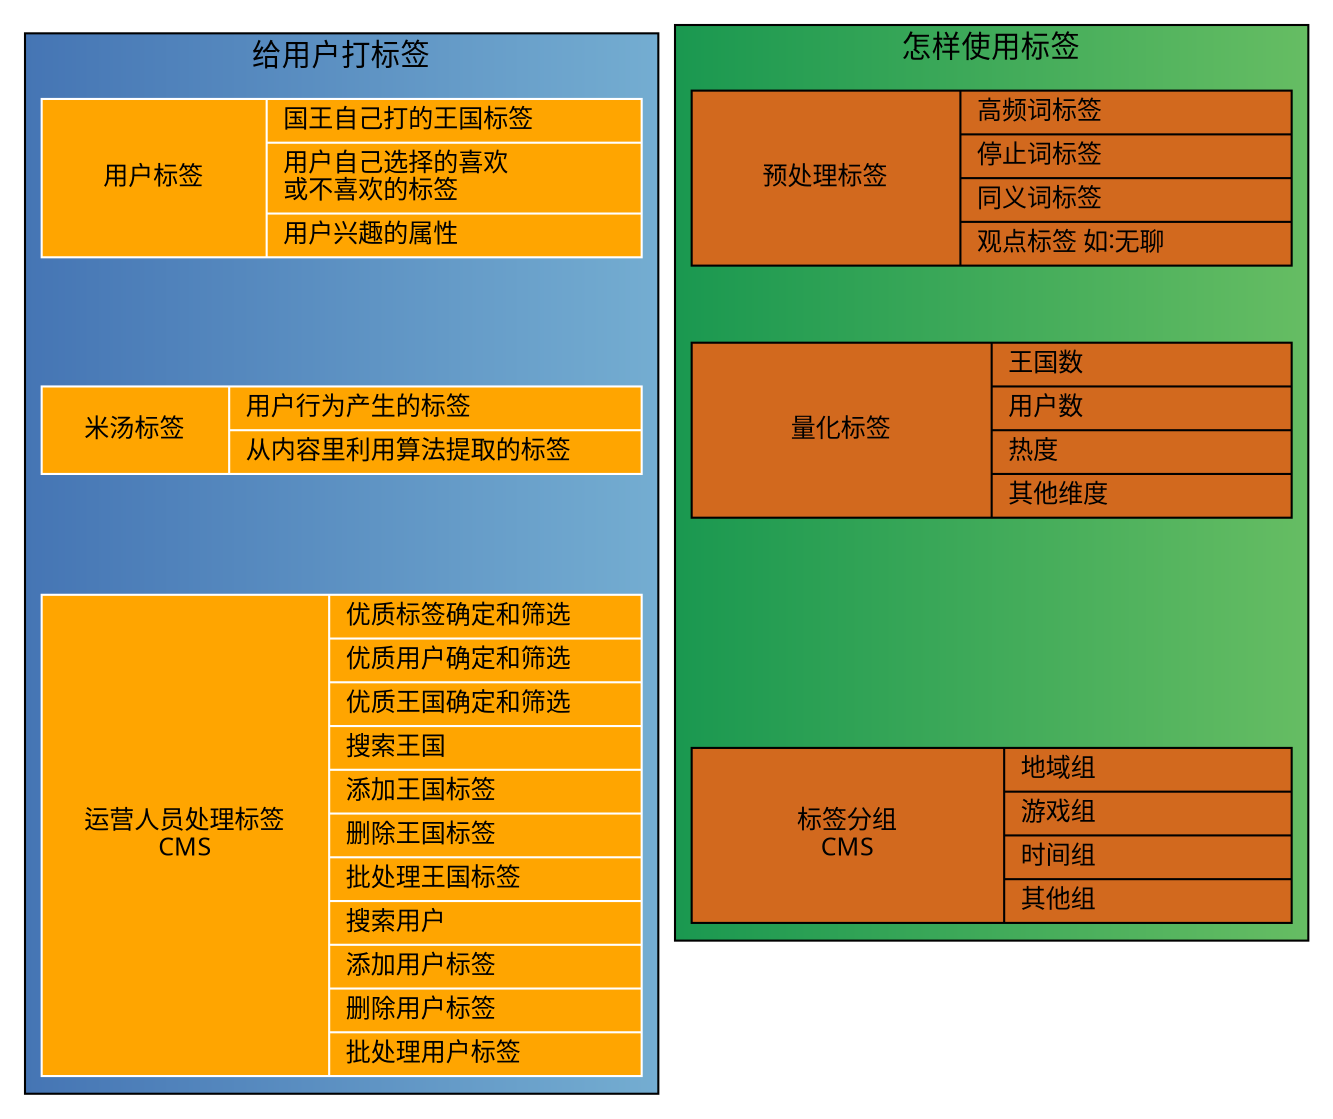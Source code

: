 digraph G {
    graph [
        compound=true;
        center=true;
        charset="UTF-8";
        rankdir=TB,
    ];
    node [
        shape=record,
        style="filled, solid",
        fontname="Migu 1M",
        color=black;
        fontsize=12
        
    ];
    edge [
        color=white
    ];

    subgraph cluster_how_to_make_tag {
        label="给用户打标签";
        colorscheme = rdylbu11;
        style = "solid,filled";
        fillcolor = "10:9:10:11";
        
        node [style=filled,color=white];
        user_tag     [fillcolor=orange, width=4; label="用户标签|{国王自己打的王国标签\l|用户自己选择的喜欢\l或不喜欢的标签\l|用户兴趣的属性\l}"]; 
        m2m_tag      [fillcolor=orange, width=4; label="米汤标签|{用户行为产生的标签\l|从内容里利用算法提取的标签\l}"]; 
        operator_tag [fillcolor=orange, width=4; label="运营人员处理标签\nCMS|{优质标签确定和筛选\l|优质用户确定和筛选\l|优质王国确定和筛选\l|搜索王国\l|添加王国标签\l|删除王国标签\l|批处理王国标签\l|搜索用户\l|添加用户标签\l|删除用户标签\l|批处理用户标签\l}"]; 
    }

    subgraph cluster_how_to_use_tag {
        label="怎样使用标签";
        colorscheme = rdylgn11;
        style = "solid,filled";
        fillcolor = "10:9:10:11";
        
        preprocess_tag [fillcolor=chocolate, width=4; label="预处理标签|{高频词标签\l|停止词标签\l|同义词标签\l|观点标签 如:无聊\l}"];
        evaluate_tag   [fillcolor=chocolate, width=4; label="量化标签|{王国数\l|用户数\l|热度\l|其他维度\l}"];
        group_tag      [fillcolor=chocolate, width=4; label="标签分组\nCMS|{地域组\l|游戏组\l|时间组\l|其他组\l}"];
    }

    user_tag -> m2m_tag             [dir=none, penwidth=0];
    m2m_tag -> operator_tag         [dir=none, penwidth=0];

    preprocess_tag -> evaluate_tag  [dir=none, penwidth=0];
    evaluate_tag -> group_tag       [dir=none, penwidth=0];
}
